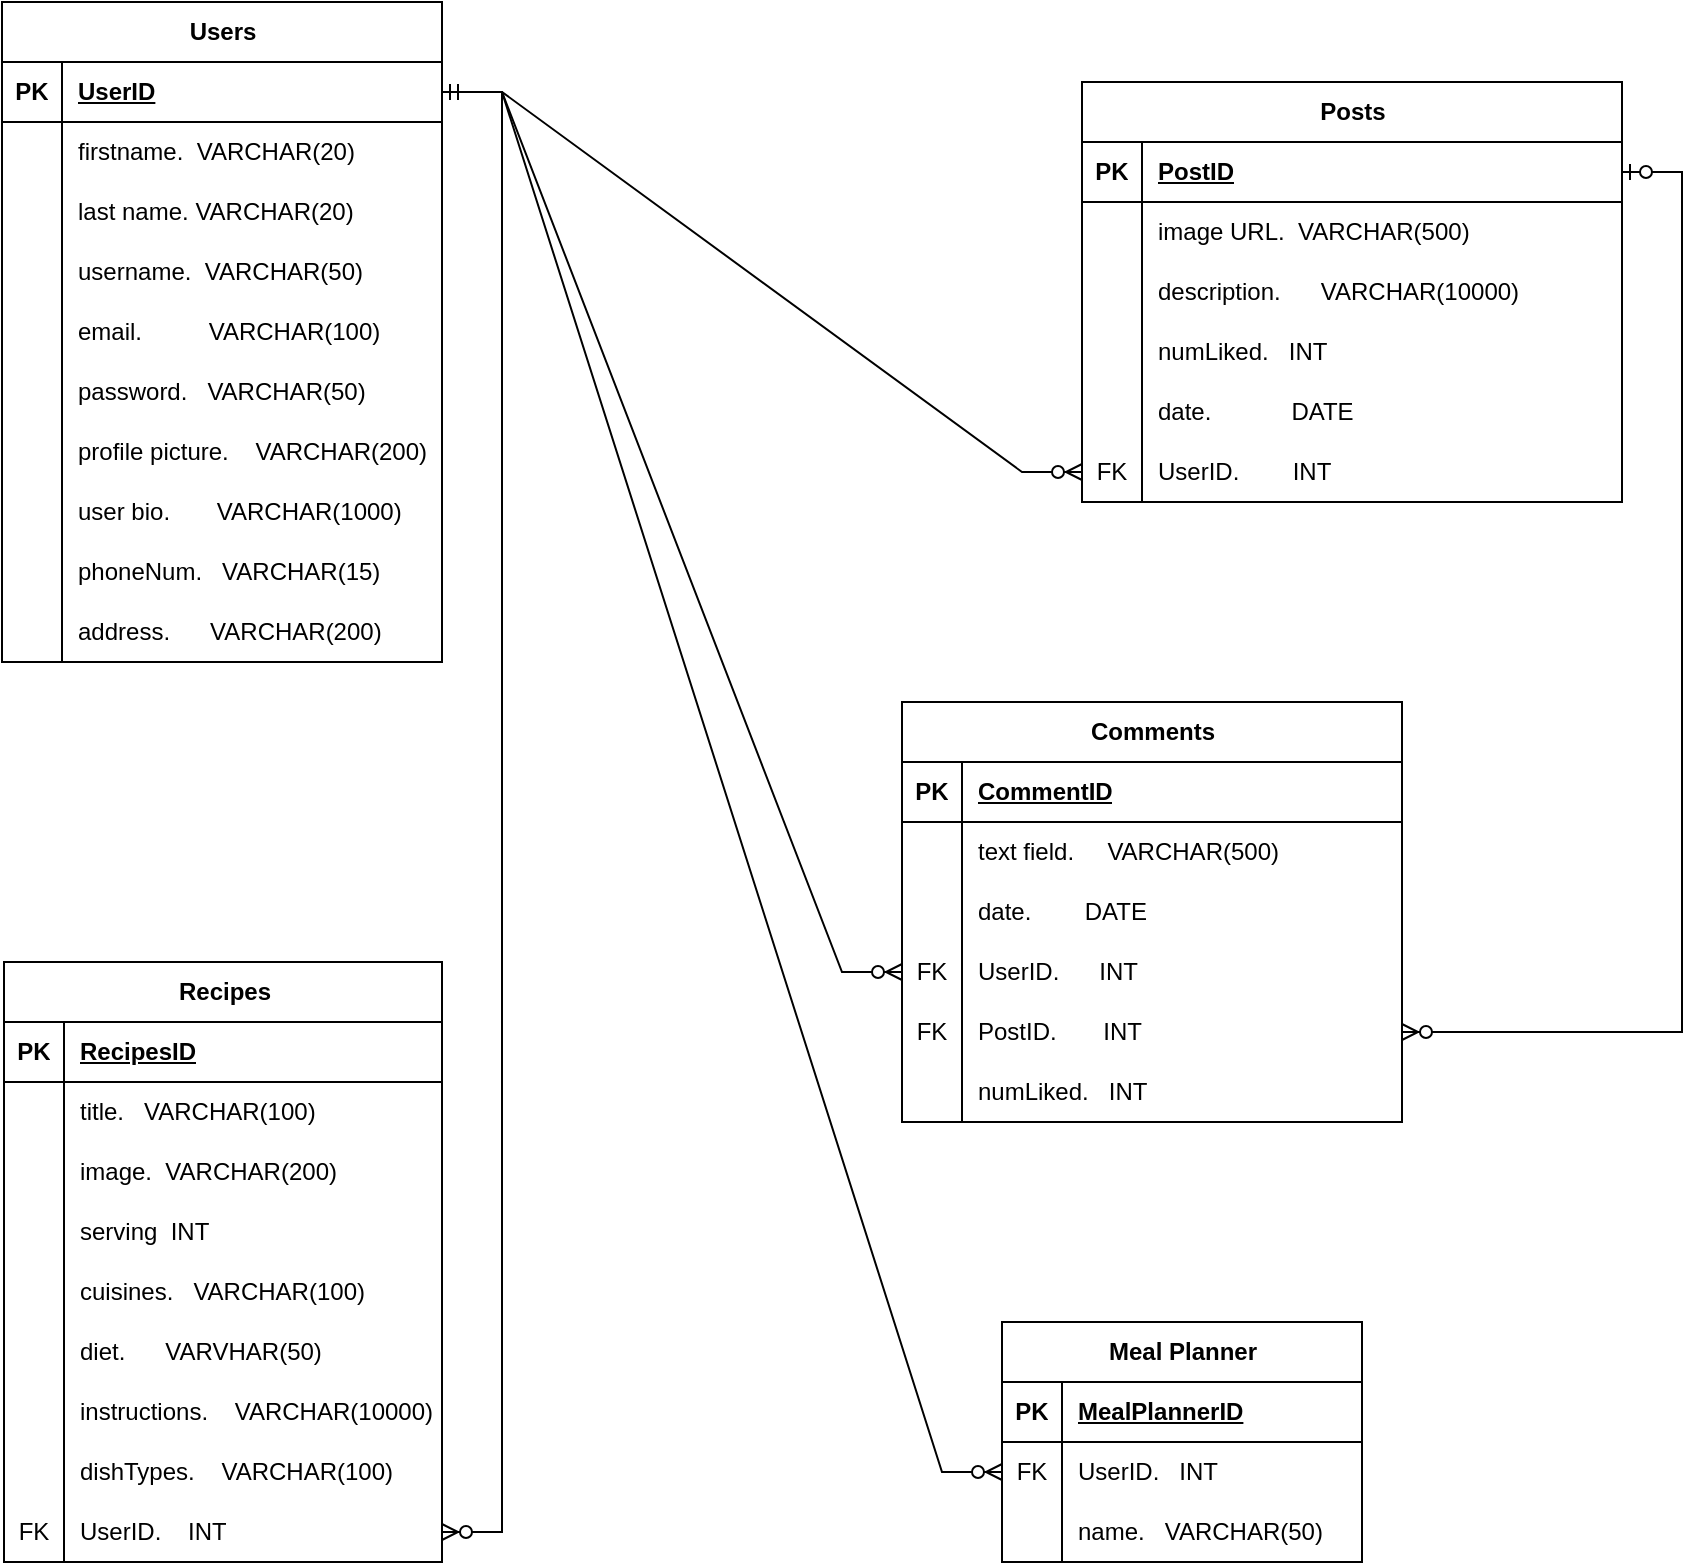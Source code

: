 <mxfile version="21.1.8" type="github">
  <diagram name="Page-1" id="k3Z3ljSPiQFU67HX_phI">
    <mxGraphModel dx="889" dy="870" grid="1" gridSize="10" guides="1" tooltips="1" connect="1" arrows="1" fold="1" page="1" pageScale="1" pageWidth="827" pageHeight="1169" math="0" shadow="0">
      <root>
        <mxCell id="0" />
        <mxCell id="1" parent="0" />
        <mxCell id="jF7mNTsACJf2fAQPFMn5-1" value="Users" style="shape=table;startSize=30;container=1;collapsible=1;childLayout=tableLayout;fixedRows=1;rowLines=0;fontStyle=1;align=center;resizeLast=1;html=1;" vertex="1" parent="1">
          <mxGeometry y="40" width="220" height="330" as="geometry" />
        </mxCell>
        <mxCell id="jF7mNTsACJf2fAQPFMn5-2" value="" style="shape=tableRow;horizontal=0;startSize=0;swimlaneHead=0;swimlaneBody=0;fillColor=none;collapsible=0;dropTarget=0;points=[[0,0.5],[1,0.5]];portConstraint=eastwest;top=0;left=0;right=0;bottom=1;" vertex="1" parent="jF7mNTsACJf2fAQPFMn5-1">
          <mxGeometry y="30" width="220" height="30" as="geometry" />
        </mxCell>
        <mxCell id="jF7mNTsACJf2fAQPFMn5-3" value="PK" style="shape=partialRectangle;connectable=0;fillColor=none;top=0;left=0;bottom=0;right=0;fontStyle=1;overflow=hidden;whiteSpace=wrap;html=1;" vertex="1" parent="jF7mNTsACJf2fAQPFMn5-2">
          <mxGeometry width="30" height="30" as="geometry">
            <mxRectangle width="30" height="30" as="alternateBounds" />
          </mxGeometry>
        </mxCell>
        <mxCell id="jF7mNTsACJf2fAQPFMn5-4" value="UserID" style="shape=partialRectangle;connectable=0;fillColor=none;top=0;left=0;bottom=0;right=0;align=left;spacingLeft=6;fontStyle=5;overflow=hidden;whiteSpace=wrap;html=1;" vertex="1" parent="jF7mNTsACJf2fAQPFMn5-2">
          <mxGeometry x="30" width="190" height="30" as="geometry">
            <mxRectangle width="190" height="30" as="alternateBounds" />
          </mxGeometry>
        </mxCell>
        <mxCell id="jF7mNTsACJf2fAQPFMn5-5" value="" style="shape=tableRow;horizontal=0;startSize=0;swimlaneHead=0;swimlaneBody=0;fillColor=none;collapsible=0;dropTarget=0;points=[[0,0.5],[1,0.5]];portConstraint=eastwest;top=0;left=0;right=0;bottom=0;" vertex="1" parent="jF7mNTsACJf2fAQPFMn5-1">
          <mxGeometry y="60" width="220" height="30" as="geometry" />
        </mxCell>
        <mxCell id="jF7mNTsACJf2fAQPFMn5-6" value="" style="shape=partialRectangle;connectable=0;fillColor=none;top=0;left=0;bottom=0;right=0;editable=1;overflow=hidden;whiteSpace=wrap;html=1;" vertex="1" parent="jF7mNTsACJf2fAQPFMn5-5">
          <mxGeometry width="30" height="30" as="geometry">
            <mxRectangle width="30" height="30" as="alternateBounds" />
          </mxGeometry>
        </mxCell>
        <mxCell id="jF7mNTsACJf2fAQPFMn5-7" value="firstname.&amp;nbsp; VARCHAR(20)" style="shape=partialRectangle;connectable=0;fillColor=none;top=0;left=0;bottom=0;right=0;align=left;spacingLeft=6;overflow=hidden;whiteSpace=wrap;html=1;" vertex="1" parent="jF7mNTsACJf2fAQPFMn5-5">
          <mxGeometry x="30" width="190" height="30" as="geometry">
            <mxRectangle width="190" height="30" as="alternateBounds" />
          </mxGeometry>
        </mxCell>
        <mxCell id="jF7mNTsACJf2fAQPFMn5-73" style="shape=tableRow;horizontal=0;startSize=0;swimlaneHead=0;swimlaneBody=0;fillColor=none;collapsible=0;dropTarget=0;points=[[0,0.5],[1,0.5]];portConstraint=eastwest;top=0;left=0;right=0;bottom=0;" vertex="1" parent="jF7mNTsACJf2fAQPFMn5-1">
          <mxGeometry y="90" width="220" height="30" as="geometry" />
        </mxCell>
        <mxCell id="jF7mNTsACJf2fAQPFMn5-74" style="shape=partialRectangle;connectable=0;fillColor=none;top=0;left=0;bottom=0;right=0;editable=1;overflow=hidden;whiteSpace=wrap;html=1;" vertex="1" parent="jF7mNTsACJf2fAQPFMn5-73">
          <mxGeometry width="30" height="30" as="geometry">
            <mxRectangle width="30" height="30" as="alternateBounds" />
          </mxGeometry>
        </mxCell>
        <mxCell id="jF7mNTsACJf2fAQPFMn5-75" value="last name. VARCHAR(20)" style="shape=partialRectangle;connectable=0;fillColor=none;top=0;left=0;bottom=0;right=0;align=left;spacingLeft=6;overflow=hidden;whiteSpace=wrap;html=1;" vertex="1" parent="jF7mNTsACJf2fAQPFMn5-73">
          <mxGeometry x="30" width="190" height="30" as="geometry">
            <mxRectangle width="190" height="30" as="alternateBounds" />
          </mxGeometry>
        </mxCell>
        <mxCell id="jF7mNTsACJf2fAQPFMn5-8" value="" style="shape=tableRow;horizontal=0;startSize=0;swimlaneHead=0;swimlaneBody=0;fillColor=none;collapsible=0;dropTarget=0;points=[[0,0.5],[1,0.5]];portConstraint=eastwest;top=0;left=0;right=0;bottom=0;" vertex="1" parent="jF7mNTsACJf2fAQPFMn5-1">
          <mxGeometry y="120" width="220" height="30" as="geometry" />
        </mxCell>
        <mxCell id="jF7mNTsACJf2fAQPFMn5-9" value="" style="shape=partialRectangle;connectable=0;fillColor=none;top=0;left=0;bottom=0;right=0;editable=1;overflow=hidden;whiteSpace=wrap;html=1;" vertex="1" parent="jF7mNTsACJf2fAQPFMn5-8">
          <mxGeometry width="30" height="30" as="geometry">
            <mxRectangle width="30" height="30" as="alternateBounds" />
          </mxGeometry>
        </mxCell>
        <mxCell id="jF7mNTsACJf2fAQPFMn5-10" value="username.&amp;nbsp; VARCHAR(50)" style="shape=partialRectangle;connectable=0;fillColor=none;top=0;left=0;bottom=0;right=0;align=left;spacingLeft=6;overflow=hidden;whiteSpace=wrap;html=1;" vertex="1" parent="jF7mNTsACJf2fAQPFMn5-8">
          <mxGeometry x="30" width="190" height="30" as="geometry">
            <mxRectangle width="190" height="30" as="alternateBounds" />
          </mxGeometry>
        </mxCell>
        <mxCell id="jF7mNTsACJf2fAQPFMn5-14" style="shape=tableRow;horizontal=0;startSize=0;swimlaneHead=0;swimlaneBody=0;fillColor=none;collapsible=0;dropTarget=0;points=[[0,0.5],[1,0.5]];portConstraint=eastwest;top=0;left=0;right=0;bottom=0;" vertex="1" parent="jF7mNTsACJf2fAQPFMn5-1">
          <mxGeometry y="150" width="220" height="30" as="geometry" />
        </mxCell>
        <mxCell id="jF7mNTsACJf2fAQPFMn5-15" style="shape=partialRectangle;connectable=0;fillColor=none;top=0;left=0;bottom=0;right=0;editable=1;overflow=hidden;whiteSpace=wrap;html=1;" vertex="1" parent="jF7mNTsACJf2fAQPFMn5-14">
          <mxGeometry width="30" height="30" as="geometry">
            <mxRectangle width="30" height="30" as="alternateBounds" />
          </mxGeometry>
        </mxCell>
        <mxCell id="jF7mNTsACJf2fAQPFMn5-16" value="email.&amp;nbsp; &amp;nbsp; &amp;nbsp; &amp;nbsp; &amp;nbsp; VARCHAR(100)" style="shape=partialRectangle;connectable=0;fillColor=none;top=0;left=0;bottom=0;right=0;align=left;spacingLeft=6;overflow=hidden;whiteSpace=wrap;html=1;" vertex="1" parent="jF7mNTsACJf2fAQPFMn5-14">
          <mxGeometry x="30" width="190" height="30" as="geometry">
            <mxRectangle width="190" height="30" as="alternateBounds" />
          </mxGeometry>
        </mxCell>
        <mxCell id="jF7mNTsACJf2fAQPFMn5-17" style="shape=tableRow;horizontal=0;startSize=0;swimlaneHead=0;swimlaneBody=0;fillColor=none;collapsible=0;dropTarget=0;points=[[0,0.5],[1,0.5]];portConstraint=eastwest;top=0;left=0;right=0;bottom=0;" vertex="1" parent="jF7mNTsACJf2fAQPFMn5-1">
          <mxGeometry y="180" width="220" height="30" as="geometry" />
        </mxCell>
        <mxCell id="jF7mNTsACJf2fAQPFMn5-18" style="shape=partialRectangle;connectable=0;fillColor=none;top=0;left=0;bottom=0;right=0;editable=1;overflow=hidden;whiteSpace=wrap;html=1;" vertex="1" parent="jF7mNTsACJf2fAQPFMn5-17">
          <mxGeometry width="30" height="30" as="geometry">
            <mxRectangle width="30" height="30" as="alternateBounds" />
          </mxGeometry>
        </mxCell>
        <mxCell id="jF7mNTsACJf2fAQPFMn5-19" value="password.&amp;nbsp; &amp;nbsp;VARCHAR(50)" style="shape=partialRectangle;connectable=0;fillColor=none;top=0;left=0;bottom=0;right=0;align=left;spacingLeft=6;overflow=hidden;whiteSpace=wrap;html=1;" vertex="1" parent="jF7mNTsACJf2fAQPFMn5-17">
          <mxGeometry x="30" width="190" height="30" as="geometry">
            <mxRectangle width="190" height="30" as="alternateBounds" />
          </mxGeometry>
        </mxCell>
        <mxCell id="jF7mNTsACJf2fAQPFMn5-23" style="shape=tableRow;horizontal=0;startSize=0;swimlaneHead=0;swimlaneBody=0;fillColor=none;collapsible=0;dropTarget=0;points=[[0,0.5],[1,0.5]];portConstraint=eastwest;top=0;left=0;right=0;bottom=0;" vertex="1" parent="jF7mNTsACJf2fAQPFMn5-1">
          <mxGeometry y="210" width="220" height="30" as="geometry" />
        </mxCell>
        <mxCell id="jF7mNTsACJf2fAQPFMn5-24" style="shape=partialRectangle;connectable=0;fillColor=none;top=0;left=0;bottom=0;right=0;editable=1;overflow=hidden;whiteSpace=wrap;html=1;" vertex="1" parent="jF7mNTsACJf2fAQPFMn5-23">
          <mxGeometry width="30" height="30" as="geometry">
            <mxRectangle width="30" height="30" as="alternateBounds" />
          </mxGeometry>
        </mxCell>
        <mxCell id="jF7mNTsACJf2fAQPFMn5-25" value="profile picture.&amp;nbsp; &amp;nbsp; VARCHAR(200)" style="shape=partialRectangle;connectable=0;fillColor=none;top=0;left=0;bottom=0;right=0;align=left;spacingLeft=6;overflow=hidden;whiteSpace=wrap;html=1;" vertex="1" parent="jF7mNTsACJf2fAQPFMn5-23">
          <mxGeometry x="30" width="190" height="30" as="geometry">
            <mxRectangle width="190" height="30" as="alternateBounds" />
          </mxGeometry>
        </mxCell>
        <mxCell id="jF7mNTsACJf2fAQPFMn5-26" style="shape=tableRow;horizontal=0;startSize=0;swimlaneHead=0;swimlaneBody=0;fillColor=none;collapsible=0;dropTarget=0;points=[[0,0.5],[1,0.5]];portConstraint=eastwest;top=0;left=0;right=0;bottom=0;" vertex="1" parent="jF7mNTsACJf2fAQPFMn5-1">
          <mxGeometry y="240" width="220" height="30" as="geometry" />
        </mxCell>
        <mxCell id="jF7mNTsACJf2fAQPFMn5-27" style="shape=partialRectangle;connectable=0;fillColor=none;top=0;left=0;bottom=0;right=0;editable=1;overflow=hidden;whiteSpace=wrap;html=1;" vertex="1" parent="jF7mNTsACJf2fAQPFMn5-26">
          <mxGeometry width="30" height="30" as="geometry">
            <mxRectangle width="30" height="30" as="alternateBounds" />
          </mxGeometry>
        </mxCell>
        <mxCell id="jF7mNTsACJf2fAQPFMn5-28" value="user bio.&amp;nbsp; &amp;nbsp; &amp;nbsp; &amp;nbsp;VARCHAR(1000)" style="shape=partialRectangle;connectable=0;fillColor=none;top=0;left=0;bottom=0;right=0;align=left;spacingLeft=6;overflow=hidden;whiteSpace=wrap;html=1;" vertex="1" parent="jF7mNTsACJf2fAQPFMn5-26">
          <mxGeometry x="30" width="190" height="30" as="geometry">
            <mxRectangle width="190" height="30" as="alternateBounds" />
          </mxGeometry>
        </mxCell>
        <mxCell id="jF7mNTsACJf2fAQPFMn5-20" style="shape=tableRow;horizontal=0;startSize=0;swimlaneHead=0;swimlaneBody=0;fillColor=none;collapsible=0;dropTarget=0;points=[[0,0.5],[1,0.5]];portConstraint=eastwest;top=0;left=0;right=0;bottom=0;" vertex="1" parent="jF7mNTsACJf2fAQPFMn5-1">
          <mxGeometry y="270" width="220" height="30" as="geometry" />
        </mxCell>
        <mxCell id="jF7mNTsACJf2fAQPFMn5-21" style="shape=partialRectangle;connectable=0;fillColor=none;top=0;left=0;bottom=0;right=0;editable=1;overflow=hidden;whiteSpace=wrap;html=1;" vertex="1" parent="jF7mNTsACJf2fAQPFMn5-20">
          <mxGeometry width="30" height="30" as="geometry">
            <mxRectangle width="30" height="30" as="alternateBounds" />
          </mxGeometry>
        </mxCell>
        <mxCell id="jF7mNTsACJf2fAQPFMn5-22" value="phoneNum.&amp;nbsp; &amp;nbsp;VARCHAR(15)" style="shape=partialRectangle;connectable=0;fillColor=none;top=0;left=0;bottom=0;right=0;align=left;spacingLeft=6;overflow=hidden;whiteSpace=wrap;html=1;" vertex="1" parent="jF7mNTsACJf2fAQPFMn5-20">
          <mxGeometry x="30" width="190" height="30" as="geometry">
            <mxRectangle width="190" height="30" as="alternateBounds" />
          </mxGeometry>
        </mxCell>
        <mxCell id="jF7mNTsACJf2fAQPFMn5-92" style="shape=tableRow;horizontal=0;startSize=0;swimlaneHead=0;swimlaneBody=0;fillColor=none;collapsible=0;dropTarget=0;points=[[0,0.5],[1,0.5]];portConstraint=eastwest;top=0;left=0;right=0;bottom=0;" vertex="1" parent="jF7mNTsACJf2fAQPFMn5-1">
          <mxGeometry y="300" width="220" height="30" as="geometry" />
        </mxCell>
        <mxCell id="jF7mNTsACJf2fAQPFMn5-93" style="shape=partialRectangle;connectable=0;fillColor=none;top=0;left=0;bottom=0;right=0;editable=1;overflow=hidden;whiteSpace=wrap;html=1;" vertex="1" parent="jF7mNTsACJf2fAQPFMn5-92">
          <mxGeometry width="30" height="30" as="geometry">
            <mxRectangle width="30" height="30" as="alternateBounds" />
          </mxGeometry>
        </mxCell>
        <mxCell id="jF7mNTsACJf2fAQPFMn5-94" value="address.&amp;nbsp; &amp;nbsp; &amp;nbsp; VARCHAR(200)" style="shape=partialRectangle;connectable=0;fillColor=none;top=0;left=0;bottom=0;right=0;align=left;spacingLeft=6;overflow=hidden;whiteSpace=wrap;html=1;" vertex="1" parent="jF7mNTsACJf2fAQPFMn5-92">
          <mxGeometry x="30" width="190" height="30" as="geometry">
            <mxRectangle width="190" height="30" as="alternateBounds" />
          </mxGeometry>
        </mxCell>
        <mxCell id="jF7mNTsACJf2fAQPFMn5-29" value="Posts" style="shape=table;startSize=30;container=1;collapsible=1;childLayout=tableLayout;fixedRows=1;rowLines=0;fontStyle=1;align=center;resizeLast=1;html=1;" vertex="1" parent="1">
          <mxGeometry x="540" y="80" width="270" height="210" as="geometry" />
        </mxCell>
        <mxCell id="jF7mNTsACJf2fAQPFMn5-30" value="" style="shape=tableRow;horizontal=0;startSize=0;swimlaneHead=0;swimlaneBody=0;fillColor=none;collapsible=0;dropTarget=0;points=[[0,0.5],[1,0.5]];portConstraint=eastwest;top=0;left=0;right=0;bottom=1;" vertex="1" parent="jF7mNTsACJf2fAQPFMn5-29">
          <mxGeometry y="30" width="270" height="30" as="geometry" />
        </mxCell>
        <mxCell id="jF7mNTsACJf2fAQPFMn5-31" value="PK" style="shape=partialRectangle;connectable=0;fillColor=none;top=0;left=0;bottom=0;right=0;fontStyle=1;overflow=hidden;whiteSpace=wrap;html=1;" vertex="1" parent="jF7mNTsACJf2fAQPFMn5-30">
          <mxGeometry width="30" height="30" as="geometry">
            <mxRectangle width="30" height="30" as="alternateBounds" />
          </mxGeometry>
        </mxCell>
        <mxCell id="jF7mNTsACJf2fAQPFMn5-32" value="PostID" style="shape=partialRectangle;connectable=0;fillColor=none;top=0;left=0;bottom=0;right=0;align=left;spacingLeft=6;fontStyle=5;overflow=hidden;whiteSpace=wrap;html=1;" vertex="1" parent="jF7mNTsACJf2fAQPFMn5-30">
          <mxGeometry x="30" width="240" height="30" as="geometry">
            <mxRectangle width="240" height="30" as="alternateBounds" />
          </mxGeometry>
        </mxCell>
        <mxCell id="jF7mNTsACJf2fAQPFMn5-33" value="" style="shape=tableRow;horizontal=0;startSize=0;swimlaneHead=0;swimlaneBody=0;fillColor=none;collapsible=0;dropTarget=0;points=[[0,0.5],[1,0.5]];portConstraint=eastwest;top=0;left=0;right=0;bottom=0;" vertex="1" parent="jF7mNTsACJf2fAQPFMn5-29">
          <mxGeometry y="60" width="270" height="30" as="geometry" />
        </mxCell>
        <mxCell id="jF7mNTsACJf2fAQPFMn5-34" value="" style="shape=partialRectangle;connectable=0;fillColor=none;top=0;left=0;bottom=0;right=0;editable=1;overflow=hidden;whiteSpace=wrap;html=1;" vertex="1" parent="jF7mNTsACJf2fAQPFMn5-33">
          <mxGeometry width="30" height="30" as="geometry">
            <mxRectangle width="30" height="30" as="alternateBounds" />
          </mxGeometry>
        </mxCell>
        <mxCell id="jF7mNTsACJf2fAQPFMn5-35" value="image URL.&amp;nbsp; VARCHAR(500)" style="shape=partialRectangle;connectable=0;fillColor=none;top=0;left=0;bottom=0;right=0;align=left;spacingLeft=6;overflow=hidden;whiteSpace=wrap;html=1;" vertex="1" parent="jF7mNTsACJf2fAQPFMn5-33">
          <mxGeometry x="30" width="240" height="30" as="geometry">
            <mxRectangle width="240" height="30" as="alternateBounds" />
          </mxGeometry>
        </mxCell>
        <mxCell id="jF7mNTsACJf2fAQPFMn5-101" style="shape=tableRow;horizontal=0;startSize=0;swimlaneHead=0;swimlaneBody=0;fillColor=none;collapsible=0;dropTarget=0;points=[[0,0.5],[1,0.5]];portConstraint=eastwest;top=0;left=0;right=0;bottom=0;" vertex="1" parent="jF7mNTsACJf2fAQPFMn5-29">
          <mxGeometry y="90" width="270" height="30" as="geometry" />
        </mxCell>
        <mxCell id="jF7mNTsACJf2fAQPFMn5-102" style="shape=partialRectangle;connectable=0;fillColor=none;top=0;left=0;bottom=0;right=0;editable=1;overflow=hidden;whiteSpace=wrap;html=1;" vertex="1" parent="jF7mNTsACJf2fAQPFMn5-101">
          <mxGeometry width="30" height="30" as="geometry">
            <mxRectangle width="30" height="30" as="alternateBounds" />
          </mxGeometry>
        </mxCell>
        <mxCell id="jF7mNTsACJf2fAQPFMn5-103" value="description.&amp;nbsp; &amp;nbsp; &amp;nbsp;&lt;span style=&quot;white-space: pre;&quot;&gt;	&lt;/span&gt;VARCHAR(10000)" style="shape=partialRectangle;connectable=0;fillColor=none;top=0;left=0;bottom=0;right=0;align=left;spacingLeft=6;overflow=hidden;whiteSpace=wrap;html=1;" vertex="1" parent="jF7mNTsACJf2fAQPFMn5-101">
          <mxGeometry x="30" width="240" height="30" as="geometry">
            <mxRectangle width="240" height="30" as="alternateBounds" />
          </mxGeometry>
        </mxCell>
        <mxCell id="jF7mNTsACJf2fAQPFMn5-36" value="" style="shape=tableRow;horizontal=0;startSize=0;swimlaneHead=0;swimlaneBody=0;fillColor=none;collapsible=0;dropTarget=0;points=[[0,0.5],[1,0.5]];portConstraint=eastwest;top=0;left=0;right=0;bottom=0;" vertex="1" parent="jF7mNTsACJf2fAQPFMn5-29">
          <mxGeometry y="120" width="270" height="30" as="geometry" />
        </mxCell>
        <mxCell id="jF7mNTsACJf2fAQPFMn5-37" value="" style="shape=partialRectangle;connectable=0;fillColor=none;top=0;left=0;bottom=0;right=0;editable=1;overflow=hidden;whiteSpace=wrap;html=1;" vertex="1" parent="jF7mNTsACJf2fAQPFMn5-36">
          <mxGeometry width="30" height="30" as="geometry">
            <mxRectangle width="30" height="30" as="alternateBounds" />
          </mxGeometry>
        </mxCell>
        <mxCell id="jF7mNTsACJf2fAQPFMn5-38" value="numLiked.&amp;nbsp; &amp;nbsp;INT" style="shape=partialRectangle;connectable=0;fillColor=none;top=0;left=0;bottom=0;right=0;align=left;spacingLeft=6;overflow=hidden;whiteSpace=wrap;html=1;" vertex="1" parent="jF7mNTsACJf2fAQPFMn5-36">
          <mxGeometry x="30" width="240" height="30" as="geometry">
            <mxRectangle width="240" height="30" as="alternateBounds" />
          </mxGeometry>
        </mxCell>
        <mxCell id="jF7mNTsACJf2fAQPFMn5-39" value="" style="shape=tableRow;horizontal=0;startSize=0;swimlaneHead=0;swimlaneBody=0;fillColor=none;collapsible=0;dropTarget=0;points=[[0,0.5],[1,0.5]];portConstraint=eastwest;top=0;left=0;right=0;bottom=0;" vertex="1" parent="jF7mNTsACJf2fAQPFMn5-29">
          <mxGeometry y="150" width="270" height="30" as="geometry" />
        </mxCell>
        <mxCell id="jF7mNTsACJf2fAQPFMn5-40" value="" style="shape=partialRectangle;connectable=0;fillColor=none;top=0;left=0;bottom=0;right=0;editable=1;overflow=hidden;whiteSpace=wrap;html=1;" vertex="1" parent="jF7mNTsACJf2fAQPFMn5-39">
          <mxGeometry width="30" height="30" as="geometry">
            <mxRectangle width="30" height="30" as="alternateBounds" />
          </mxGeometry>
        </mxCell>
        <mxCell id="jF7mNTsACJf2fAQPFMn5-41" value="date.&amp;nbsp; &amp;nbsp; &amp;nbsp; &amp;nbsp; &amp;nbsp; &amp;nbsp; DATE" style="shape=partialRectangle;connectable=0;fillColor=none;top=0;left=0;bottom=0;right=0;align=left;spacingLeft=6;overflow=hidden;whiteSpace=wrap;html=1;" vertex="1" parent="jF7mNTsACJf2fAQPFMn5-39">
          <mxGeometry x="30" width="240" height="30" as="geometry">
            <mxRectangle width="240" height="30" as="alternateBounds" />
          </mxGeometry>
        </mxCell>
        <mxCell id="jF7mNTsACJf2fAQPFMn5-42" style="shape=tableRow;horizontal=0;startSize=0;swimlaneHead=0;swimlaneBody=0;fillColor=none;collapsible=0;dropTarget=0;points=[[0,0.5],[1,0.5]];portConstraint=eastwest;top=0;left=0;right=0;bottom=0;" vertex="1" parent="jF7mNTsACJf2fAQPFMn5-29">
          <mxGeometry y="180" width="270" height="30" as="geometry" />
        </mxCell>
        <mxCell id="jF7mNTsACJf2fAQPFMn5-43" value="FK" style="shape=partialRectangle;connectable=0;fillColor=none;top=0;left=0;bottom=0;right=0;editable=1;overflow=hidden;whiteSpace=wrap;html=1;" vertex="1" parent="jF7mNTsACJf2fAQPFMn5-42">
          <mxGeometry width="30" height="30" as="geometry">
            <mxRectangle width="30" height="30" as="alternateBounds" />
          </mxGeometry>
        </mxCell>
        <mxCell id="jF7mNTsACJf2fAQPFMn5-44" value="UserID.&amp;nbsp; &amp;nbsp; &amp;nbsp; &amp;nbsp; INT" style="shape=partialRectangle;connectable=0;fillColor=none;top=0;left=0;bottom=0;right=0;align=left;spacingLeft=6;overflow=hidden;whiteSpace=wrap;html=1;" vertex="1" parent="jF7mNTsACJf2fAQPFMn5-42">
          <mxGeometry x="30" width="240" height="30" as="geometry">
            <mxRectangle width="240" height="30" as="alternateBounds" />
          </mxGeometry>
        </mxCell>
        <mxCell id="jF7mNTsACJf2fAQPFMn5-45" value="Comments" style="shape=table;startSize=30;container=1;collapsible=1;childLayout=tableLayout;fixedRows=1;rowLines=0;fontStyle=1;align=center;resizeLast=1;html=1;" vertex="1" parent="1">
          <mxGeometry x="450" y="390" width="250" height="210" as="geometry" />
        </mxCell>
        <mxCell id="jF7mNTsACJf2fAQPFMn5-46" value="" style="shape=tableRow;horizontal=0;startSize=0;swimlaneHead=0;swimlaneBody=0;fillColor=none;collapsible=0;dropTarget=0;points=[[0,0.5],[1,0.5]];portConstraint=eastwest;top=0;left=0;right=0;bottom=1;" vertex="1" parent="jF7mNTsACJf2fAQPFMn5-45">
          <mxGeometry y="30" width="250" height="30" as="geometry" />
        </mxCell>
        <mxCell id="jF7mNTsACJf2fAQPFMn5-47" value="PK" style="shape=partialRectangle;connectable=0;fillColor=none;top=0;left=0;bottom=0;right=0;fontStyle=1;overflow=hidden;whiteSpace=wrap;html=1;" vertex="1" parent="jF7mNTsACJf2fAQPFMn5-46">
          <mxGeometry width="30" height="30" as="geometry">
            <mxRectangle width="30" height="30" as="alternateBounds" />
          </mxGeometry>
        </mxCell>
        <mxCell id="jF7mNTsACJf2fAQPFMn5-48" value="CommentID" style="shape=partialRectangle;connectable=0;fillColor=none;top=0;left=0;bottom=0;right=0;align=left;spacingLeft=6;fontStyle=5;overflow=hidden;whiteSpace=wrap;html=1;" vertex="1" parent="jF7mNTsACJf2fAQPFMn5-46">
          <mxGeometry x="30" width="220" height="30" as="geometry">
            <mxRectangle width="220" height="30" as="alternateBounds" />
          </mxGeometry>
        </mxCell>
        <mxCell id="jF7mNTsACJf2fAQPFMn5-49" value="" style="shape=tableRow;horizontal=0;startSize=0;swimlaneHead=0;swimlaneBody=0;fillColor=none;collapsible=0;dropTarget=0;points=[[0,0.5],[1,0.5]];portConstraint=eastwest;top=0;left=0;right=0;bottom=0;" vertex="1" parent="jF7mNTsACJf2fAQPFMn5-45">
          <mxGeometry y="60" width="250" height="30" as="geometry" />
        </mxCell>
        <mxCell id="jF7mNTsACJf2fAQPFMn5-50" value="" style="shape=partialRectangle;connectable=0;fillColor=none;top=0;left=0;bottom=0;right=0;editable=1;overflow=hidden;whiteSpace=wrap;html=1;" vertex="1" parent="jF7mNTsACJf2fAQPFMn5-49">
          <mxGeometry width="30" height="30" as="geometry">
            <mxRectangle width="30" height="30" as="alternateBounds" />
          </mxGeometry>
        </mxCell>
        <mxCell id="jF7mNTsACJf2fAQPFMn5-51" value="text field.&amp;nbsp; &amp;nbsp; &amp;nbsp;VARCHAR(500)" style="shape=partialRectangle;connectable=0;fillColor=none;top=0;left=0;bottom=0;right=0;align=left;spacingLeft=6;overflow=hidden;whiteSpace=wrap;html=1;" vertex="1" parent="jF7mNTsACJf2fAQPFMn5-49">
          <mxGeometry x="30" width="220" height="30" as="geometry">
            <mxRectangle width="220" height="30" as="alternateBounds" />
          </mxGeometry>
        </mxCell>
        <mxCell id="jF7mNTsACJf2fAQPFMn5-52" value="" style="shape=tableRow;horizontal=0;startSize=0;swimlaneHead=0;swimlaneBody=0;fillColor=none;collapsible=0;dropTarget=0;points=[[0,0.5],[1,0.5]];portConstraint=eastwest;top=0;left=0;right=0;bottom=0;" vertex="1" parent="jF7mNTsACJf2fAQPFMn5-45">
          <mxGeometry y="90" width="250" height="30" as="geometry" />
        </mxCell>
        <mxCell id="jF7mNTsACJf2fAQPFMn5-53" value="" style="shape=partialRectangle;connectable=0;fillColor=none;top=0;left=0;bottom=0;right=0;editable=1;overflow=hidden;whiteSpace=wrap;html=1;" vertex="1" parent="jF7mNTsACJf2fAQPFMn5-52">
          <mxGeometry width="30" height="30" as="geometry">
            <mxRectangle width="30" height="30" as="alternateBounds" />
          </mxGeometry>
        </mxCell>
        <mxCell id="jF7mNTsACJf2fAQPFMn5-54" value="date.&amp;nbsp; &amp;nbsp; &amp;nbsp; &amp;nbsp; DATE" style="shape=partialRectangle;connectable=0;fillColor=none;top=0;left=0;bottom=0;right=0;align=left;spacingLeft=6;overflow=hidden;whiteSpace=wrap;html=1;" vertex="1" parent="jF7mNTsACJf2fAQPFMn5-52">
          <mxGeometry x="30" width="220" height="30" as="geometry">
            <mxRectangle width="220" height="30" as="alternateBounds" />
          </mxGeometry>
        </mxCell>
        <mxCell id="jF7mNTsACJf2fAQPFMn5-55" value="" style="shape=tableRow;horizontal=0;startSize=0;swimlaneHead=0;swimlaneBody=0;fillColor=none;collapsible=0;dropTarget=0;points=[[0,0.5],[1,0.5]];portConstraint=eastwest;top=0;left=0;right=0;bottom=0;" vertex="1" parent="jF7mNTsACJf2fAQPFMn5-45">
          <mxGeometry y="120" width="250" height="30" as="geometry" />
        </mxCell>
        <mxCell id="jF7mNTsACJf2fAQPFMn5-56" value="FK" style="shape=partialRectangle;connectable=0;fillColor=none;top=0;left=0;bottom=0;right=0;editable=1;overflow=hidden;whiteSpace=wrap;html=1;" vertex="1" parent="jF7mNTsACJf2fAQPFMn5-55">
          <mxGeometry width="30" height="30" as="geometry">
            <mxRectangle width="30" height="30" as="alternateBounds" />
          </mxGeometry>
        </mxCell>
        <mxCell id="jF7mNTsACJf2fAQPFMn5-57" value="UserID.&amp;nbsp; &amp;nbsp; &amp;nbsp; INT" style="shape=partialRectangle;connectable=0;fillColor=none;top=0;left=0;bottom=0;right=0;align=left;spacingLeft=6;overflow=hidden;whiteSpace=wrap;html=1;" vertex="1" parent="jF7mNTsACJf2fAQPFMn5-55">
          <mxGeometry x="30" width="220" height="30" as="geometry">
            <mxRectangle width="220" height="30" as="alternateBounds" />
          </mxGeometry>
        </mxCell>
        <mxCell id="jF7mNTsACJf2fAQPFMn5-95" style="shape=tableRow;horizontal=0;startSize=0;swimlaneHead=0;swimlaneBody=0;fillColor=none;collapsible=0;dropTarget=0;points=[[0,0.5],[1,0.5]];portConstraint=eastwest;top=0;left=0;right=0;bottom=0;" vertex="1" parent="jF7mNTsACJf2fAQPFMn5-45">
          <mxGeometry y="150" width="250" height="30" as="geometry" />
        </mxCell>
        <mxCell id="jF7mNTsACJf2fAQPFMn5-96" value="FK" style="shape=partialRectangle;connectable=0;fillColor=none;top=0;left=0;bottom=0;right=0;editable=1;overflow=hidden;whiteSpace=wrap;html=1;" vertex="1" parent="jF7mNTsACJf2fAQPFMn5-95">
          <mxGeometry width="30" height="30" as="geometry">
            <mxRectangle width="30" height="30" as="alternateBounds" />
          </mxGeometry>
        </mxCell>
        <mxCell id="jF7mNTsACJf2fAQPFMn5-97" value="PostID.&amp;nbsp; &amp;nbsp; &amp;nbsp; &amp;nbsp;INT" style="shape=partialRectangle;connectable=0;fillColor=none;top=0;left=0;bottom=0;right=0;align=left;spacingLeft=6;overflow=hidden;whiteSpace=wrap;html=1;" vertex="1" parent="jF7mNTsACJf2fAQPFMn5-95">
          <mxGeometry x="30" width="220" height="30" as="geometry">
            <mxRectangle width="220" height="30" as="alternateBounds" />
          </mxGeometry>
        </mxCell>
        <mxCell id="jF7mNTsACJf2fAQPFMn5-61" style="shape=tableRow;horizontal=0;startSize=0;swimlaneHead=0;swimlaneBody=0;fillColor=none;collapsible=0;dropTarget=0;points=[[0,0.5],[1,0.5]];portConstraint=eastwest;top=0;left=0;right=0;bottom=0;" vertex="1" parent="jF7mNTsACJf2fAQPFMn5-45">
          <mxGeometry y="180" width="250" height="30" as="geometry" />
        </mxCell>
        <mxCell id="jF7mNTsACJf2fAQPFMn5-62" style="shape=partialRectangle;connectable=0;fillColor=none;top=0;left=0;bottom=0;right=0;editable=1;overflow=hidden;whiteSpace=wrap;html=1;" vertex="1" parent="jF7mNTsACJf2fAQPFMn5-61">
          <mxGeometry width="30" height="30" as="geometry">
            <mxRectangle width="30" height="30" as="alternateBounds" />
          </mxGeometry>
        </mxCell>
        <mxCell id="jF7mNTsACJf2fAQPFMn5-63" value="numLiked.&amp;nbsp; &amp;nbsp;INT" style="shape=partialRectangle;connectable=0;fillColor=none;top=0;left=0;bottom=0;right=0;align=left;spacingLeft=6;overflow=hidden;whiteSpace=wrap;html=1;" vertex="1" parent="jF7mNTsACJf2fAQPFMn5-61">
          <mxGeometry x="30" width="220" height="30" as="geometry">
            <mxRectangle width="220" height="30" as="alternateBounds" />
          </mxGeometry>
        </mxCell>
        <mxCell id="jF7mNTsACJf2fAQPFMn5-98" value="" style="edgeStyle=entityRelationEdgeStyle;fontSize=12;html=1;endArrow=ERzeroToMany;startArrow=ERmandOne;rounded=0;entryX=0;entryY=0.5;entryDx=0;entryDy=0;exitX=1;exitY=0.5;exitDx=0;exitDy=0;" edge="1" parent="1" source="jF7mNTsACJf2fAQPFMn5-2" target="jF7mNTsACJf2fAQPFMn5-42">
          <mxGeometry width="100" height="100" relative="1" as="geometry">
            <mxPoint x="330" y="300" as="sourcePoint" />
            <mxPoint x="430" y="200" as="targetPoint" />
          </mxGeometry>
        </mxCell>
        <mxCell id="jF7mNTsACJf2fAQPFMn5-99" value="" style="edgeStyle=entityRelationEdgeStyle;fontSize=12;html=1;endArrow=ERzeroToMany;startArrow=ERmandOne;rounded=0;entryX=0;entryY=0.5;entryDx=0;entryDy=0;exitX=1;exitY=0.5;exitDx=0;exitDy=0;" edge="1" parent="1" source="jF7mNTsACJf2fAQPFMn5-2" target="jF7mNTsACJf2fAQPFMn5-55">
          <mxGeometry width="100" height="100" relative="1" as="geometry">
            <mxPoint x="290" y="160" as="sourcePoint" />
            <mxPoint x="320" y="390" as="targetPoint" />
          </mxGeometry>
        </mxCell>
        <mxCell id="jF7mNTsACJf2fAQPFMn5-100" value="" style="edgeStyle=entityRelationEdgeStyle;fontSize=12;html=1;endArrow=ERzeroToMany;startArrow=ERzeroToOne;rounded=0;entryX=1;entryY=0.5;entryDx=0;entryDy=0;" edge="1" parent="1" target="jF7mNTsACJf2fAQPFMn5-95">
          <mxGeometry width="100" height="100" relative="1" as="geometry">
            <mxPoint x="810" y="125" as="sourcePoint" />
            <mxPoint x="430" y="350" as="targetPoint" />
          </mxGeometry>
        </mxCell>
        <mxCell id="jF7mNTsACJf2fAQPFMn5-104" value="Recipes" style="shape=table;startSize=30;container=1;collapsible=1;childLayout=tableLayout;fixedRows=1;rowLines=0;fontStyle=1;align=center;resizeLast=1;html=1;" vertex="1" parent="1">
          <mxGeometry x="1" y="520" width="219" height="300" as="geometry" />
        </mxCell>
        <mxCell id="jF7mNTsACJf2fAQPFMn5-105" value="" style="shape=tableRow;horizontal=0;startSize=0;swimlaneHead=0;swimlaneBody=0;fillColor=none;collapsible=0;dropTarget=0;points=[[0,0.5],[1,0.5]];portConstraint=eastwest;top=0;left=0;right=0;bottom=1;" vertex="1" parent="jF7mNTsACJf2fAQPFMn5-104">
          <mxGeometry y="30" width="219" height="30" as="geometry" />
        </mxCell>
        <mxCell id="jF7mNTsACJf2fAQPFMn5-106" value="PK" style="shape=partialRectangle;connectable=0;fillColor=none;top=0;left=0;bottom=0;right=0;fontStyle=1;overflow=hidden;whiteSpace=wrap;html=1;" vertex="1" parent="jF7mNTsACJf2fAQPFMn5-105">
          <mxGeometry width="30" height="30" as="geometry">
            <mxRectangle width="30" height="30" as="alternateBounds" />
          </mxGeometry>
        </mxCell>
        <mxCell id="jF7mNTsACJf2fAQPFMn5-107" value="RecipesID" style="shape=partialRectangle;connectable=0;fillColor=none;top=0;left=0;bottom=0;right=0;align=left;spacingLeft=6;fontStyle=5;overflow=hidden;whiteSpace=wrap;html=1;" vertex="1" parent="jF7mNTsACJf2fAQPFMn5-105">
          <mxGeometry x="30" width="189" height="30" as="geometry">
            <mxRectangle width="189" height="30" as="alternateBounds" />
          </mxGeometry>
        </mxCell>
        <mxCell id="jF7mNTsACJf2fAQPFMn5-108" value="" style="shape=tableRow;horizontal=0;startSize=0;swimlaneHead=0;swimlaneBody=0;fillColor=none;collapsible=0;dropTarget=0;points=[[0,0.5],[1,0.5]];portConstraint=eastwest;top=0;left=0;right=0;bottom=0;" vertex="1" parent="jF7mNTsACJf2fAQPFMn5-104">
          <mxGeometry y="60" width="219" height="30" as="geometry" />
        </mxCell>
        <mxCell id="jF7mNTsACJf2fAQPFMn5-109" value="" style="shape=partialRectangle;connectable=0;fillColor=none;top=0;left=0;bottom=0;right=0;editable=1;overflow=hidden;whiteSpace=wrap;html=1;" vertex="1" parent="jF7mNTsACJf2fAQPFMn5-108">
          <mxGeometry width="30" height="30" as="geometry">
            <mxRectangle width="30" height="30" as="alternateBounds" />
          </mxGeometry>
        </mxCell>
        <mxCell id="jF7mNTsACJf2fAQPFMn5-110" value="title.&amp;nbsp; &amp;nbsp;VARCHAR(100)" style="shape=partialRectangle;connectable=0;fillColor=none;top=0;left=0;bottom=0;right=0;align=left;spacingLeft=6;overflow=hidden;whiteSpace=wrap;html=1;" vertex="1" parent="jF7mNTsACJf2fAQPFMn5-108">
          <mxGeometry x="30" width="189" height="30" as="geometry">
            <mxRectangle width="189" height="30" as="alternateBounds" />
          </mxGeometry>
        </mxCell>
        <mxCell id="jF7mNTsACJf2fAQPFMn5-111" value="" style="shape=tableRow;horizontal=0;startSize=0;swimlaneHead=0;swimlaneBody=0;fillColor=none;collapsible=0;dropTarget=0;points=[[0,0.5],[1,0.5]];portConstraint=eastwest;top=0;left=0;right=0;bottom=0;" vertex="1" parent="jF7mNTsACJf2fAQPFMn5-104">
          <mxGeometry y="90" width="219" height="30" as="geometry" />
        </mxCell>
        <mxCell id="jF7mNTsACJf2fAQPFMn5-112" value="" style="shape=partialRectangle;connectable=0;fillColor=none;top=0;left=0;bottom=0;right=0;editable=1;overflow=hidden;whiteSpace=wrap;html=1;" vertex="1" parent="jF7mNTsACJf2fAQPFMn5-111">
          <mxGeometry width="30" height="30" as="geometry">
            <mxRectangle width="30" height="30" as="alternateBounds" />
          </mxGeometry>
        </mxCell>
        <mxCell id="jF7mNTsACJf2fAQPFMn5-113" value="image.&amp;nbsp; VARCHAR(200)" style="shape=partialRectangle;connectable=0;fillColor=none;top=0;left=0;bottom=0;right=0;align=left;spacingLeft=6;overflow=hidden;whiteSpace=wrap;html=1;" vertex="1" parent="jF7mNTsACJf2fAQPFMn5-111">
          <mxGeometry x="30" width="189" height="30" as="geometry">
            <mxRectangle width="189" height="30" as="alternateBounds" />
          </mxGeometry>
        </mxCell>
        <mxCell id="jF7mNTsACJf2fAQPFMn5-114" value="" style="shape=tableRow;horizontal=0;startSize=0;swimlaneHead=0;swimlaneBody=0;fillColor=none;collapsible=0;dropTarget=0;points=[[0,0.5],[1,0.5]];portConstraint=eastwest;top=0;left=0;right=0;bottom=0;" vertex="1" parent="jF7mNTsACJf2fAQPFMn5-104">
          <mxGeometry y="120" width="219" height="30" as="geometry" />
        </mxCell>
        <mxCell id="jF7mNTsACJf2fAQPFMn5-115" value="" style="shape=partialRectangle;connectable=0;fillColor=none;top=0;left=0;bottom=0;right=0;editable=1;overflow=hidden;whiteSpace=wrap;html=1;" vertex="1" parent="jF7mNTsACJf2fAQPFMn5-114">
          <mxGeometry width="30" height="30" as="geometry">
            <mxRectangle width="30" height="30" as="alternateBounds" />
          </mxGeometry>
        </mxCell>
        <mxCell id="jF7mNTsACJf2fAQPFMn5-116" value="serving&amp;nbsp; INT" style="shape=partialRectangle;connectable=0;fillColor=none;top=0;left=0;bottom=0;right=0;align=left;spacingLeft=6;overflow=hidden;whiteSpace=wrap;html=1;" vertex="1" parent="jF7mNTsACJf2fAQPFMn5-114">
          <mxGeometry x="30" width="189" height="30" as="geometry">
            <mxRectangle width="189" height="30" as="alternateBounds" />
          </mxGeometry>
        </mxCell>
        <mxCell id="jF7mNTsACJf2fAQPFMn5-117" style="shape=tableRow;horizontal=0;startSize=0;swimlaneHead=0;swimlaneBody=0;fillColor=none;collapsible=0;dropTarget=0;points=[[0,0.5],[1,0.5]];portConstraint=eastwest;top=0;left=0;right=0;bottom=0;" vertex="1" parent="jF7mNTsACJf2fAQPFMn5-104">
          <mxGeometry y="150" width="219" height="30" as="geometry" />
        </mxCell>
        <mxCell id="jF7mNTsACJf2fAQPFMn5-118" style="shape=partialRectangle;connectable=0;fillColor=none;top=0;left=0;bottom=0;right=0;editable=1;overflow=hidden;whiteSpace=wrap;html=1;" vertex="1" parent="jF7mNTsACJf2fAQPFMn5-117">
          <mxGeometry width="30" height="30" as="geometry">
            <mxRectangle width="30" height="30" as="alternateBounds" />
          </mxGeometry>
        </mxCell>
        <mxCell id="jF7mNTsACJf2fAQPFMn5-119" value="cuisines.&amp;nbsp; &amp;nbsp;VARCHAR(100)" style="shape=partialRectangle;connectable=0;fillColor=none;top=0;left=0;bottom=0;right=0;align=left;spacingLeft=6;overflow=hidden;whiteSpace=wrap;html=1;" vertex="1" parent="jF7mNTsACJf2fAQPFMn5-117">
          <mxGeometry x="30" width="189" height="30" as="geometry">
            <mxRectangle width="189" height="30" as="alternateBounds" />
          </mxGeometry>
        </mxCell>
        <mxCell id="jF7mNTsACJf2fAQPFMn5-123" style="shape=tableRow;horizontal=0;startSize=0;swimlaneHead=0;swimlaneBody=0;fillColor=none;collapsible=0;dropTarget=0;points=[[0,0.5],[1,0.5]];portConstraint=eastwest;top=0;left=0;right=0;bottom=0;" vertex="1" parent="jF7mNTsACJf2fAQPFMn5-104">
          <mxGeometry y="180" width="219" height="30" as="geometry" />
        </mxCell>
        <mxCell id="jF7mNTsACJf2fAQPFMn5-124" style="shape=partialRectangle;connectable=0;fillColor=none;top=0;left=0;bottom=0;right=0;editable=1;overflow=hidden;whiteSpace=wrap;html=1;" vertex="1" parent="jF7mNTsACJf2fAQPFMn5-123">
          <mxGeometry width="30" height="30" as="geometry">
            <mxRectangle width="30" height="30" as="alternateBounds" />
          </mxGeometry>
        </mxCell>
        <mxCell id="jF7mNTsACJf2fAQPFMn5-125" value="diet.&amp;nbsp; &amp;nbsp; &amp;nbsp; VARVHAR(50)" style="shape=partialRectangle;connectable=0;fillColor=none;top=0;left=0;bottom=0;right=0;align=left;spacingLeft=6;overflow=hidden;whiteSpace=wrap;html=1;" vertex="1" parent="jF7mNTsACJf2fAQPFMn5-123">
          <mxGeometry x="30" width="189" height="30" as="geometry">
            <mxRectangle width="189" height="30" as="alternateBounds" />
          </mxGeometry>
        </mxCell>
        <mxCell id="jF7mNTsACJf2fAQPFMn5-129" style="shape=tableRow;horizontal=0;startSize=0;swimlaneHead=0;swimlaneBody=0;fillColor=none;collapsible=0;dropTarget=0;points=[[0,0.5],[1,0.5]];portConstraint=eastwest;top=0;left=0;right=0;bottom=0;" vertex="1" parent="jF7mNTsACJf2fAQPFMn5-104">
          <mxGeometry y="210" width="219" height="30" as="geometry" />
        </mxCell>
        <mxCell id="jF7mNTsACJf2fAQPFMn5-130" style="shape=partialRectangle;connectable=0;fillColor=none;top=0;left=0;bottom=0;right=0;editable=1;overflow=hidden;whiteSpace=wrap;html=1;" vertex="1" parent="jF7mNTsACJf2fAQPFMn5-129">
          <mxGeometry width="30" height="30" as="geometry">
            <mxRectangle width="30" height="30" as="alternateBounds" />
          </mxGeometry>
        </mxCell>
        <mxCell id="jF7mNTsACJf2fAQPFMn5-131" value="instructions.&amp;nbsp; &amp;nbsp; VARCHAR(10000)" style="shape=partialRectangle;connectable=0;fillColor=none;top=0;left=0;bottom=0;right=0;align=left;spacingLeft=6;overflow=hidden;whiteSpace=wrap;html=1;" vertex="1" parent="jF7mNTsACJf2fAQPFMn5-129">
          <mxGeometry x="30" width="189" height="30" as="geometry">
            <mxRectangle width="189" height="30" as="alternateBounds" />
          </mxGeometry>
        </mxCell>
        <mxCell id="jF7mNTsACJf2fAQPFMn5-132" style="shape=tableRow;horizontal=0;startSize=0;swimlaneHead=0;swimlaneBody=0;fillColor=none;collapsible=0;dropTarget=0;points=[[0,0.5],[1,0.5]];portConstraint=eastwest;top=0;left=0;right=0;bottom=0;" vertex="1" parent="jF7mNTsACJf2fAQPFMn5-104">
          <mxGeometry y="240" width="219" height="30" as="geometry" />
        </mxCell>
        <mxCell id="jF7mNTsACJf2fAQPFMn5-133" style="shape=partialRectangle;connectable=0;fillColor=none;top=0;left=0;bottom=0;right=0;editable=1;overflow=hidden;whiteSpace=wrap;html=1;" vertex="1" parent="jF7mNTsACJf2fAQPFMn5-132">
          <mxGeometry width="30" height="30" as="geometry">
            <mxRectangle width="30" height="30" as="alternateBounds" />
          </mxGeometry>
        </mxCell>
        <mxCell id="jF7mNTsACJf2fAQPFMn5-134" value="dishTypes.&amp;nbsp; &amp;nbsp; VARCHAR(100)" style="shape=partialRectangle;connectable=0;fillColor=none;top=0;left=0;bottom=0;right=0;align=left;spacingLeft=6;overflow=hidden;whiteSpace=wrap;html=1;" vertex="1" parent="jF7mNTsACJf2fAQPFMn5-132">
          <mxGeometry x="30" width="189" height="30" as="geometry">
            <mxRectangle width="189" height="30" as="alternateBounds" />
          </mxGeometry>
        </mxCell>
        <mxCell id="jF7mNTsACJf2fAQPFMn5-147" style="shape=tableRow;horizontal=0;startSize=0;swimlaneHead=0;swimlaneBody=0;fillColor=none;collapsible=0;dropTarget=0;points=[[0,0.5],[1,0.5]];portConstraint=eastwest;top=0;left=0;right=0;bottom=0;" vertex="1" parent="jF7mNTsACJf2fAQPFMn5-104">
          <mxGeometry y="270" width="219" height="30" as="geometry" />
        </mxCell>
        <mxCell id="jF7mNTsACJf2fAQPFMn5-148" value="FK" style="shape=partialRectangle;connectable=0;fillColor=none;top=0;left=0;bottom=0;right=0;editable=1;overflow=hidden;whiteSpace=wrap;html=1;" vertex="1" parent="jF7mNTsACJf2fAQPFMn5-147">
          <mxGeometry width="30" height="30" as="geometry">
            <mxRectangle width="30" height="30" as="alternateBounds" />
          </mxGeometry>
        </mxCell>
        <mxCell id="jF7mNTsACJf2fAQPFMn5-149" value="UserID.&amp;nbsp; &amp;nbsp; INT" style="shape=partialRectangle;connectable=0;fillColor=none;top=0;left=0;bottom=0;right=0;align=left;spacingLeft=6;overflow=hidden;whiteSpace=wrap;html=1;" vertex="1" parent="jF7mNTsACJf2fAQPFMn5-147">
          <mxGeometry x="30" width="189" height="30" as="geometry">
            <mxRectangle width="189" height="30" as="alternateBounds" />
          </mxGeometry>
        </mxCell>
        <mxCell id="jF7mNTsACJf2fAQPFMn5-163" value="Meal Planner" style="shape=table;startSize=30;container=1;collapsible=1;childLayout=tableLayout;fixedRows=1;rowLines=0;fontStyle=1;align=center;resizeLast=1;html=1;" vertex="1" parent="1">
          <mxGeometry x="500" y="700" width="180" height="120" as="geometry" />
        </mxCell>
        <mxCell id="jF7mNTsACJf2fAQPFMn5-164" value="" style="shape=tableRow;horizontal=0;startSize=0;swimlaneHead=0;swimlaneBody=0;fillColor=none;collapsible=0;dropTarget=0;points=[[0,0.5],[1,0.5]];portConstraint=eastwest;top=0;left=0;right=0;bottom=1;" vertex="1" parent="jF7mNTsACJf2fAQPFMn5-163">
          <mxGeometry y="30" width="180" height="30" as="geometry" />
        </mxCell>
        <mxCell id="jF7mNTsACJf2fAQPFMn5-165" value="PK" style="shape=partialRectangle;connectable=0;fillColor=none;top=0;left=0;bottom=0;right=0;fontStyle=1;overflow=hidden;whiteSpace=wrap;html=1;" vertex="1" parent="jF7mNTsACJf2fAQPFMn5-164">
          <mxGeometry width="30" height="30" as="geometry">
            <mxRectangle width="30" height="30" as="alternateBounds" />
          </mxGeometry>
        </mxCell>
        <mxCell id="jF7mNTsACJf2fAQPFMn5-166" value="MealPlannerID" style="shape=partialRectangle;connectable=0;fillColor=none;top=0;left=0;bottom=0;right=0;align=left;spacingLeft=6;fontStyle=5;overflow=hidden;whiteSpace=wrap;html=1;" vertex="1" parent="jF7mNTsACJf2fAQPFMn5-164">
          <mxGeometry x="30" width="150" height="30" as="geometry">
            <mxRectangle width="150" height="30" as="alternateBounds" />
          </mxGeometry>
        </mxCell>
        <mxCell id="jF7mNTsACJf2fAQPFMn5-167" value="" style="shape=tableRow;horizontal=0;startSize=0;swimlaneHead=0;swimlaneBody=0;fillColor=none;collapsible=0;dropTarget=0;points=[[0,0.5],[1,0.5]];portConstraint=eastwest;top=0;left=0;right=0;bottom=0;" vertex="1" parent="jF7mNTsACJf2fAQPFMn5-163">
          <mxGeometry y="60" width="180" height="30" as="geometry" />
        </mxCell>
        <mxCell id="jF7mNTsACJf2fAQPFMn5-168" value="FK" style="shape=partialRectangle;connectable=0;fillColor=none;top=0;left=0;bottom=0;right=0;editable=1;overflow=hidden;whiteSpace=wrap;html=1;" vertex="1" parent="jF7mNTsACJf2fAQPFMn5-167">
          <mxGeometry width="30" height="30" as="geometry">
            <mxRectangle width="30" height="30" as="alternateBounds" />
          </mxGeometry>
        </mxCell>
        <mxCell id="jF7mNTsACJf2fAQPFMn5-169" value="UserID.&amp;nbsp; &amp;nbsp;INT" style="shape=partialRectangle;connectable=0;fillColor=none;top=0;left=0;bottom=0;right=0;align=left;spacingLeft=6;overflow=hidden;whiteSpace=wrap;html=1;" vertex="1" parent="jF7mNTsACJf2fAQPFMn5-167">
          <mxGeometry x="30" width="150" height="30" as="geometry">
            <mxRectangle width="150" height="30" as="alternateBounds" />
          </mxGeometry>
        </mxCell>
        <mxCell id="jF7mNTsACJf2fAQPFMn5-170" value="" style="shape=tableRow;horizontal=0;startSize=0;swimlaneHead=0;swimlaneBody=0;fillColor=none;collapsible=0;dropTarget=0;points=[[0,0.5],[1,0.5]];portConstraint=eastwest;top=0;left=0;right=0;bottom=0;" vertex="1" parent="jF7mNTsACJf2fAQPFMn5-163">
          <mxGeometry y="90" width="180" height="30" as="geometry" />
        </mxCell>
        <mxCell id="jF7mNTsACJf2fAQPFMn5-171" value="" style="shape=partialRectangle;connectable=0;fillColor=none;top=0;left=0;bottom=0;right=0;editable=1;overflow=hidden;whiteSpace=wrap;html=1;" vertex="1" parent="jF7mNTsACJf2fAQPFMn5-170">
          <mxGeometry width="30" height="30" as="geometry">
            <mxRectangle width="30" height="30" as="alternateBounds" />
          </mxGeometry>
        </mxCell>
        <mxCell id="jF7mNTsACJf2fAQPFMn5-172" value="name.&amp;nbsp; &amp;nbsp;VARCHAR(50)" style="shape=partialRectangle;connectable=0;fillColor=none;top=0;left=0;bottom=0;right=0;align=left;spacingLeft=6;overflow=hidden;whiteSpace=wrap;html=1;" vertex="1" parent="jF7mNTsACJf2fAQPFMn5-170">
          <mxGeometry x="30" width="150" height="30" as="geometry">
            <mxRectangle width="150" height="30" as="alternateBounds" />
          </mxGeometry>
        </mxCell>
        <mxCell id="jF7mNTsACJf2fAQPFMn5-179" value="" style="edgeStyle=entityRelationEdgeStyle;fontSize=12;html=1;endArrow=ERzeroToMany;startArrow=ERmandOne;rounded=0;entryX=0;entryY=0.5;entryDx=0;entryDy=0;exitX=1;exitY=0.5;exitDx=0;exitDy=0;" edge="1" parent="1" source="jF7mNTsACJf2fAQPFMn5-2" target="jF7mNTsACJf2fAQPFMn5-167">
          <mxGeometry width="100" height="100" relative="1" as="geometry">
            <mxPoint x="400" y="870" as="sourcePoint" />
            <mxPoint x="500" y="770" as="targetPoint" />
          </mxGeometry>
        </mxCell>
        <mxCell id="jF7mNTsACJf2fAQPFMn5-180" value="" style="edgeStyle=entityRelationEdgeStyle;fontSize=12;html=1;endArrow=ERzeroToMany;startArrow=ERmandOne;rounded=0;entryX=1;entryY=0.5;entryDx=0;entryDy=0;exitX=1;exitY=0.5;exitDx=0;exitDy=0;" edge="1" parent="1" source="jF7mNTsACJf2fAQPFMn5-2" target="jF7mNTsACJf2fAQPFMn5-147">
          <mxGeometry width="100" height="100" relative="1" as="geometry">
            <mxPoint x="239" y="530" as="sourcePoint" />
            <mxPoint x="339" y="430" as="targetPoint" />
          </mxGeometry>
        </mxCell>
      </root>
    </mxGraphModel>
  </diagram>
</mxfile>
